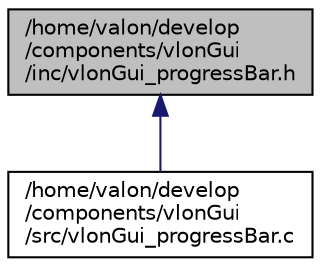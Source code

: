 digraph "/home/valon/develop/components/vlonGui/inc/vlonGui_progressBar.h"
{
  edge [fontname="Helvetica",fontsize="10",labelfontname="Helvetica",labelfontsize="10"];
  node [fontname="Helvetica",fontsize="10",shape=record];
  Node4 [label="/home/valon/develop\l/components/vlonGui\l/inc/vlonGui_progressBar.h",height=0.2,width=0.4,color="black", fillcolor="grey75", style="filled", fontcolor="black"];
  Node4 -> Node5 [dir="back",color="midnightblue",fontsize="10",style="solid",fontname="Helvetica"];
  Node5 [label="/home/valon/develop\l/components/vlonGui\l/src/vlonGui_progressBar.c",height=0.2,width=0.4,color="black", fillcolor="white", style="filled",URL="$vlonGui__progressBar_8c.html"];
}
